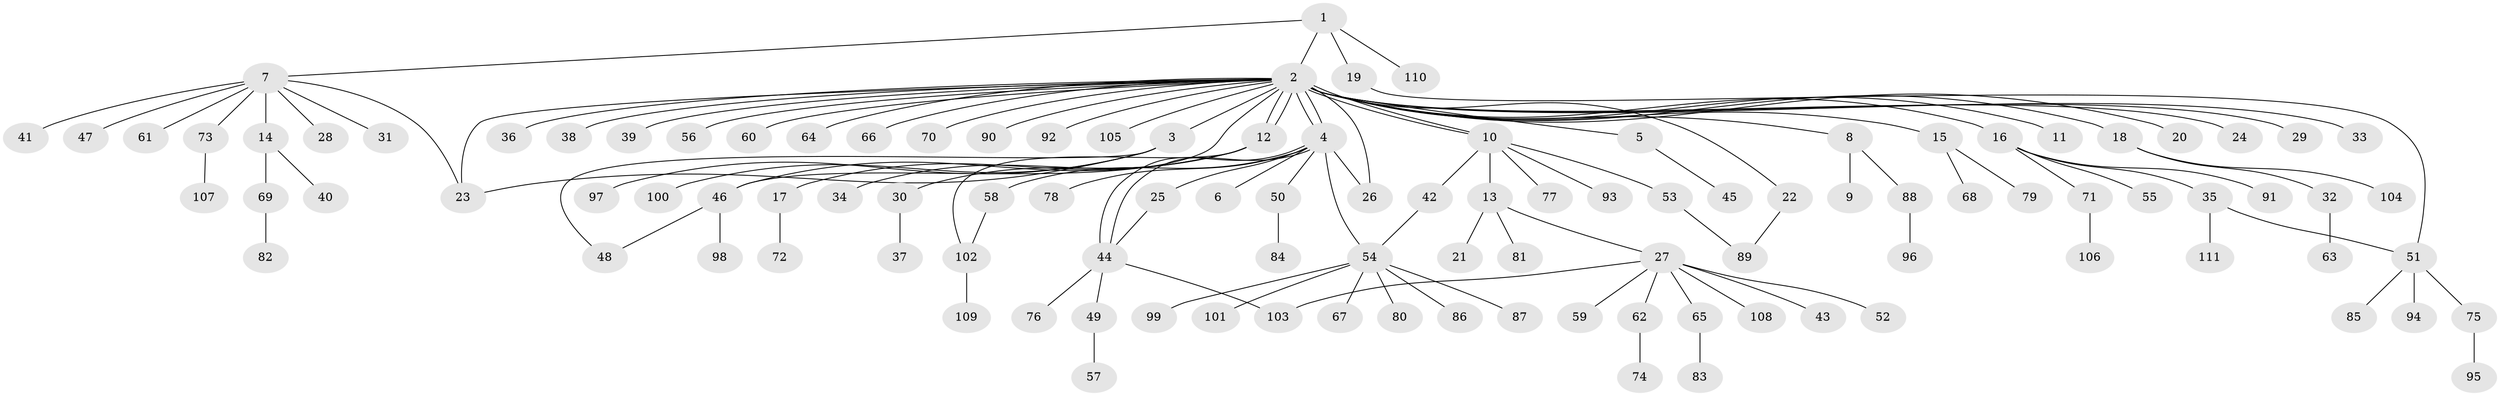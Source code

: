 // Generated by graph-tools (version 1.1) at 2025/26/03/09/25 03:26:00]
// undirected, 111 vertices, 125 edges
graph export_dot {
graph [start="1"]
  node [color=gray90,style=filled];
  1;
  2;
  3;
  4;
  5;
  6;
  7;
  8;
  9;
  10;
  11;
  12;
  13;
  14;
  15;
  16;
  17;
  18;
  19;
  20;
  21;
  22;
  23;
  24;
  25;
  26;
  27;
  28;
  29;
  30;
  31;
  32;
  33;
  34;
  35;
  36;
  37;
  38;
  39;
  40;
  41;
  42;
  43;
  44;
  45;
  46;
  47;
  48;
  49;
  50;
  51;
  52;
  53;
  54;
  55;
  56;
  57;
  58;
  59;
  60;
  61;
  62;
  63;
  64;
  65;
  66;
  67;
  68;
  69;
  70;
  71;
  72;
  73;
  74;
  75;
  76;
  77;
  78;
  79;
  80;
  81;
  82;
  83;
  84;
  85;
  86;
  87;
  88;
  89;
  90;
  91;
  92;
  93;
  94;
  95;
  96;
  97;
  98;
  99;
  100;
  101;
  102;
  103;
  104;
  105;
  106;
  107;
  108;
  109;
  110;
  111;
  1 -- 2;
  1 -- 7;
  1 -- 19;
  1 -- 110;
  2 -- 3;
  2 -- 4;
  2 -- 4;
  2 -- 5;
  2 -- 8;
  2 -- 10;
  2 -- 10;
  2 -- 11;
  2 -- 12;
  2 -- 12;
  2 -- 15;
  2 -- 16;
  2 -- 18;
  2 -- 20;
  2 -- 22;
  2 -- 23;
  2 -- 24;
  2 -- 26;
  2 -- 29;
  2 -- 33;
  2 -- 36;
  2 -- 38;
  2 -- 39;
  2 -- 46;
  2 -- 56;
  2 -- 60;
  2 -- 64;
  2 -- 66;
  2 -- 70;
  2 -- 90;
  2 -- 92;
  2 -- 105;
  3 -- 23;
  3 -- 48;
  3 -- 97;
  3 -- 100;
  4 -- 6;
  4 -- 25;
  4 -- 26;
  4 -- 44;
  4 -- 44;
  4 -- 50;
  4 -- 54;
  4 -- 58;
  4 -- 78;
  5 -- 45;
  7 -- 14;
  7 -- 23;
  7 -- 28;
  7 -- 31;
  7 -- 41;
  7 -- 47;
  7 -- 61;
  7 -- 73;
  8 -- 9;
  8 -- 88;
  10 -- 13;
  10 -- 42;
  10 -- 53;
  10 -- 77;
  10 -- 93;
  12 -- 17;
  12 -- 30;
  12 -- 34;
  12 -- 46;
  12 -- 102;
  13 -- 21;
  13 -- 27;
  13 -- 81;
  14 -- 40;
  14 -- 69;
  15 -- 68;
  15 -- 79;
  16 -- 35;
  16 -- 55;
  16 -- 71;
  16 -- 91;
  17 -- 72;
  18 -- 32;
  18 -- 104;
  19 -- 51;
  22 -- 89;
  25 -- 44;
  27 -- 43;
  27 -- 52;
  27 -- 59;
  27 -- 62;
  27 -- 65;
  27 -- 103;
  27 -- 108;
  30 -- 37;
  32 -- 63;
  35 -- 51;
  35 -- 111;
  42 -- 54;
  44 -- 49;
  44 -- 76;
  44 -- 103;
  46 -- 48;
  46 -- 98;
  49 -- 57;
  50 -- 84;
  51 -- 75;
  51 -- 85;
  51 -- 94;
  53 -- 89;
  54 -- 67;
  54 -- 80;
  54 -- 86;
  54 -- 87;
  54 -- 99;
  54 -- 101;
  58 -- 102;
  62 -- 74;
  65 -- 83;
  69 -- 82;
  71 -- 106;
  73 -- 107;
  75 -- 95;
  88 -- 96;
  102 -- 109;
}
